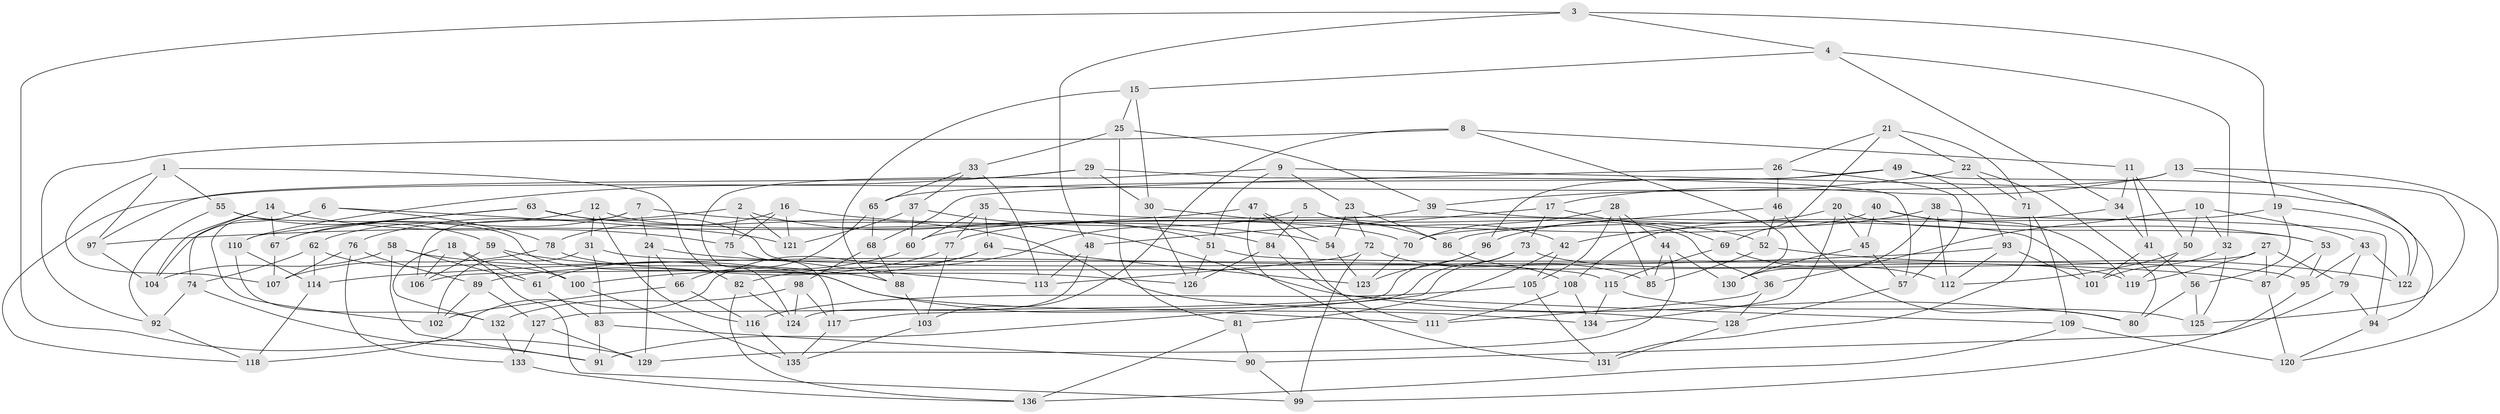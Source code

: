 // Generated by graph-tools (version 1.1) at 2025/50/03/09/25 03:50:48]
// undirected, 136 vertices, 272 edges
graph export_dot {
graph [start="1"]
  node [color=gray90,style=filled];
  1;
  2;
  3;
  4;
  5;
  6;
  7;
  8;
  9;
  10;
  11;
  12;
  13;
  14;
  15;
  16;
  17;
  18;
  19;
  20;
  21;
  22;
  23;
  24;
  25;
  26;
  27;
  28;
  29;
  30;
  31;
  32;
  33;
  34;
  35;
  36;
  37;
  38;
  39;
  40;
  41;
  42;
  43;
  44;
  45;
  46;
  47;
  48;
  49;
  50;
  51;
  52;
  53;
  54;
  55;
  56;
  57;
  58;
  59;
  60;
  61;
  62;
  63;
  64;
  65;
  66;
  67;
  68;
  69;
  70;
  71;
  72;
  73;
  74;
  75;
  76;
  77;
  78;
  79;
  80;
  81;
  82;
  83;
  84;
  85;
  86;
  87;
  88;
  89;
  90;
  91;
  92;
  93;
  94;
  95;
  96;
  97;
  98;
  99;
  100;
  101;
  102;
  103;
  104;
  105;
  106;
  107;
  108;
  109;
  110;
  111;
  112;
  113;
  114;
  115;
  116;
  117;
  118;
  119;
  120;
  121;
  122;
  123;
  124;
  125;
  126;
  127;
  128;
  129;
  130;
  131;
  132;
  133;
  134;
  135;
  136;
  1 -- 55;
  1 -- 97;
  1 -- 82;
  1 -- 107;
  2 -- 76;
  2 -- 75;
  2 -- 121;
  2 -- 51;
  3 -- 19;
  3 -- 48;
  3 -- 4;
  3 -- 129;
  4 -- 15;
  4 -- 34;
  4 -- 32;
  5 -- 84;
  5 -- 36;
  5 -- 42;
  5 -- 82;
  6 -- 78;
  6 -- 102;
  6 -- 121;
  6 -- 104;
  7 -- 106;
  7 -- 80;
  7 -- 62;
  7 -- 24;
  8 -- 130;
  8 -- 103;
  8 -- 11;
  8 -- 92;
  9 -- 23;
  9 -- 51;
  9 -- 94;
  9 -- 124;
  10 -- 43;
  10 -- 50;
  10 -- 36;
  10 -- 32;
  11 -- 50;
  11 -- 41;
  11 -- 34;
  12 -- 67;
  12 -- 116;
  12 -- 31;
  12 -- 70;
  13 -- 118;
  13 -- 17;
  13 -- 120;
  13 -- 122;
  14 -- 74;
  14 -- 67;
  14 -- 104;
  14 -- 75;
  15 -- 25;
  15 -- 30;
  15 -- 88;
  16 -- 78;
  16 -- 54;
  16 -- 75;
  16 -- 121;
  17 -- 48;
  17 -- 69;
  17 -- 73;
  18 -- 106;
  18 -- 99;
  18 -- 61;
  18 -- 132;
  19 -- 122;
  19 -- 56;
  19 -- 70;
  20 -- 134;
  20 -- 96;
  20 -- 45;
  20 -- 53;
  21 -- 26;
  21 -- 69;
  21 -- 71;
  21 -- 22;
  22 -- 80;
  22 -- 39;
  22 -- 71;
  23 -- 72;
  23 -- 86;
  23 -- 54;
  24 -- 66;
  24 -- 129;
  24 -- 87;
  25 -- 81;
  25 -- 39;
  25 -- 33;
  26 -- 68;
  26 -- 46;
  26 -- 57;
  27 -- 87;
  27 -- 119;
  27 -- 106;
  27 -- 79;
  28 -- 70;
  28 -- 44;
  28 -- 105;
  28 -- 85;
  29 -- 97;
  29 -- 110;
  29 -- 30;
  29 -- 57;
  30 -- 86;
  30 -- 126;
  31 -- 83;
  31 -- 115;
  31 -- 102;
  32 -- 125;
  32 -- 101;
  33 -- 65;
  33 -- 113;
  33 -- 37;
  34 -- 41;
  34 -- 108;
  35 -- 52;
  35 -- 77;
  35 -- 64;
  35 -- 60;
  36 -- 128;
  36 -- 111;
  37 -- 60;
  37 -- 121;
  37 -- 84;
  38 -- 130;
  38 -- 94;
  38 -- 42;
  38 -- 112;
  39 -- 60;
  39 -- 101;
  40 -- 45;
  40 -- 77;
  40 -- 119;
  40 -- 53;
  41 -- 101;
  41 -- 56;
  42 -- 81;
  42 -- 105;
  43 -- 95;
  43 -- 79;
  43 -- 122;
  44 -- 130;
  44 -- 85;
  44 -- 129;
  45 -- 57;
  45 -- 130;
  46 -- 80;
  46 -- 52;
  46 -- 86;
  47 -- 97;
  47 -- 54;
  47 -- 111;
  47 -- 131;
  48 -- 124;
  48 -- 113;
  49 -- 93;
  49 -- 125;
  49 -- 65;
  49 -- 96;
  50 -- 112;
  50 -- 119;
  51 -- 95;
  51 -- 126;
  52 -- 85;
  52 -- 122;
  53 -- 87;
  53 -- 95;
  54 -- 123;
  55 -- 111;
  55 -- 92;
  55 -- 59;
  56 -- 80;
  56 -- 125;
  57 -- 128;
  58 -- 91;
  58 -- 104;
  58 -- 134;
  58 -- 61;
  59 -- 106;
  59 -- 100;
  59 -- 88;
  60 -- 61;
  61 -- 83;
  62 -- 114;
  62 -- 74;
  62 -- 100;
  63 -- 110;
  63 -- 67;
  63 -- 128;
  63 -- 113;
  64 -- 100;
  64 -- 118;
  64 -- 123;
  65 -- 68;
  65 -- 66;
  66 -- 116;
  66 -- 102;
  67 -- 107;
  68 -- 98;
  68 -- 88;
  69 -- 112;
  69 -- 115;
  70 -- 123;
  71 -- 131;
  71 -- 109;
  72 -- 85;
  72 -- 113;
  72 -- 99;
  73 -- 117;
  73 -- 91;
  73 -- 119;
  74 -- 92;
  74 -- 91;
  75 -- 117;
  76 -- 107;
  76 -- 133;
  76 -- 89;
  77 -- 89;
  77 -- 103;
  78 -- 126;
  78 -- 107;
  79 -- 94;
  79 -- 90;
  81 -- 136;
  81 -- 90;
  82 -- 124;
  82 -- 136;
  83 -- 90;
  83 -- 91;
  84 -- 126;
  84 -- 109;
  86 -- 108;
  87 -- 120;
  88 -- 103;
  89 -- 102;
  89 -- 127;
  90 -- 99;
  92 -- 118;
  93 -- 101;
  93 -- 112;
  93 -- 114;
  94 -- 120;
  95 -- 99;
  96 -- 123;
  96 -- 127;
  97 -- 104;
  98 -- 124;
  98 -- 117;
  98 -- 132;
  100 -- 135;
  103 -- 135;
  105 -- 116;
  105 -- 131;
  108 -- 134;
  108 -- 111;
  109 -- 136;
  109 -- 120;
  110 -- 114;
  110 -- 132;
  114 -- 118;
  115 -- 125;
  115 -- 134;
  116 -- 135;
  117 -- 135;
  127 -- 129;
  127 -- 133;
  128 -- 131;
  132 -- 133;
  133 -- 136;
}
